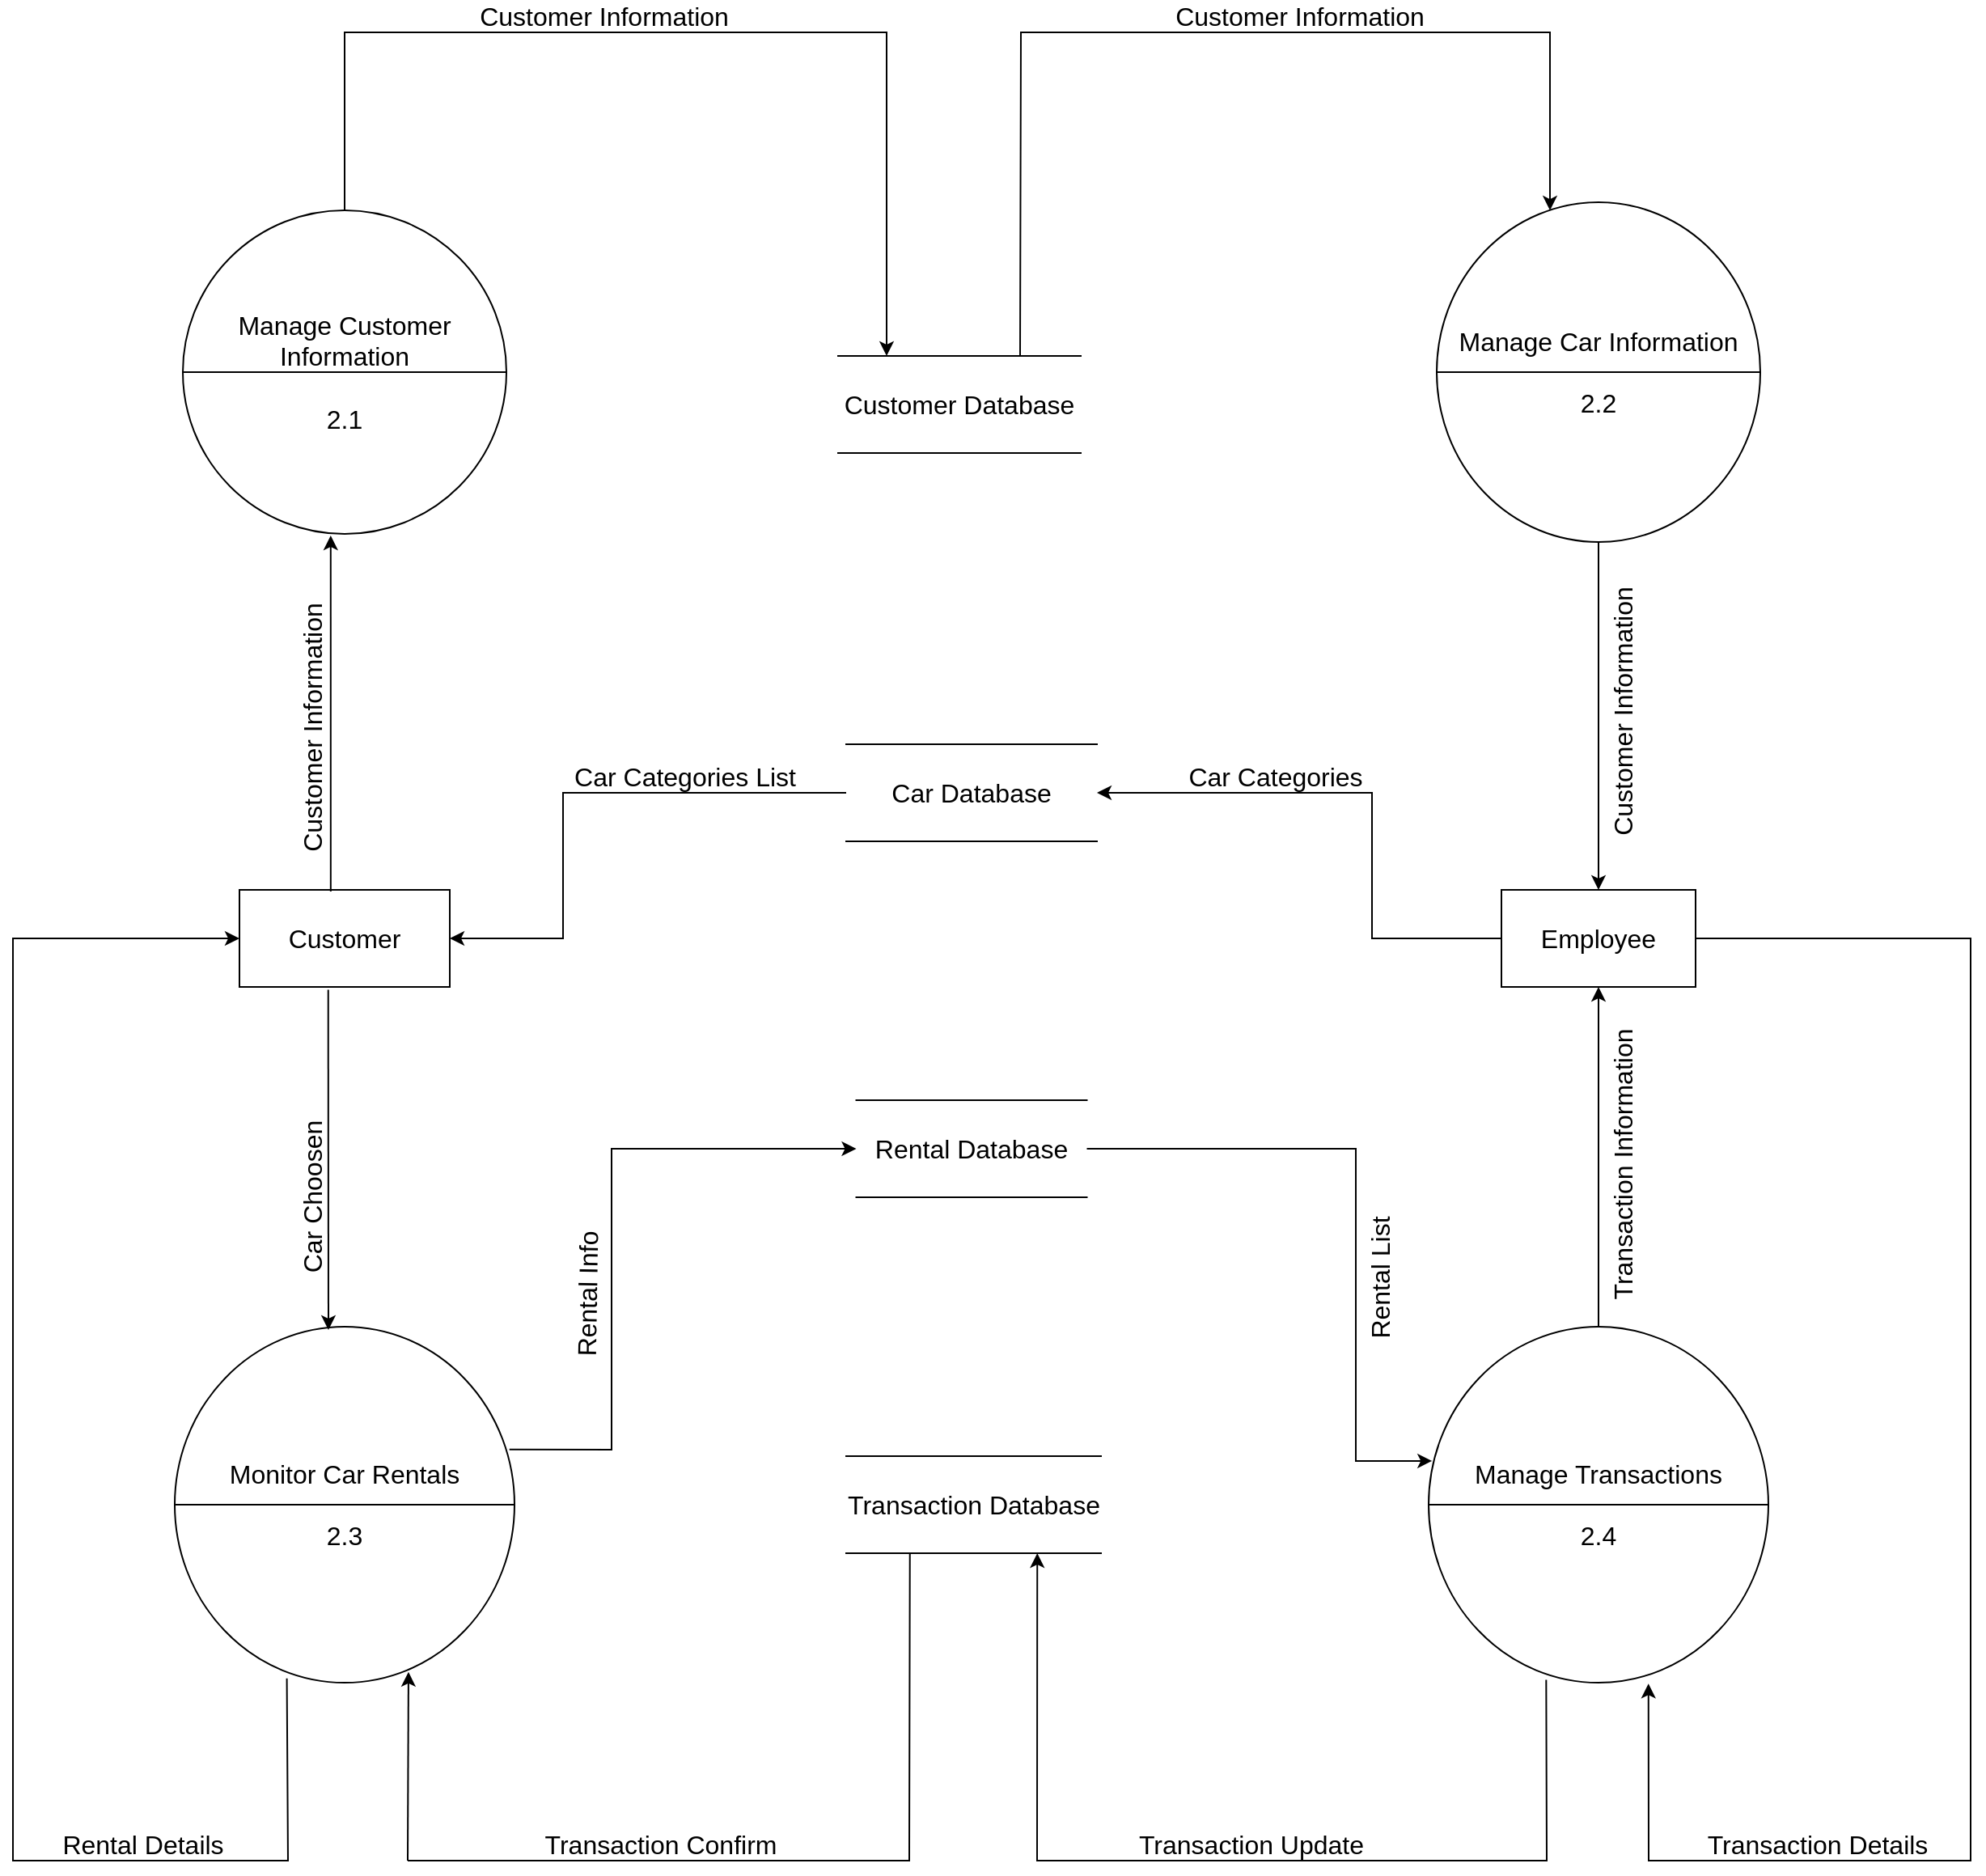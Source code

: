 <mxfile version="20.0.3" type="device"><diagram id="aDdOF0CrfS1RmNMRPj3a" name="Page-1"><mxGraphModel dx="1038" dy="539" grid="1" gridSize="10" guides="1" tooltips="1" connect="1" arrows="1" fold="1" page="1" pageScale="1" pageWidth="2400" pageHeight="2400" math="0" shadow="0"><root><mxCell id="0"/><mxCell id="1" parent="0"/><mxCell id="K5l7YBMkxOadfgafuWwP-1" value="&lt;font style=&quot;font-size: 16px;&quot;&gt;Manage Customer Information&lt;br&gt;&lt;br&gt;2.1&lt;br&gt;&lt;/font&gt;" style="shape=lineEllipse;perimeter=ellipsePerimeter;whiteSpace=wrap;html=1;backgroundOutline=1;" parent="1" vertex="1"><mxGeometry x="225" y="370" width="200" height="200" as="geometry"/></mxCell><mxCell id="K5l7YBMkxOadfgafuWwP-2" value="&lt;span style=&quot;font-size: 16px;&quot;&gt;Manage Car Information&lt;br&gt;&lt;br&gt;2.2&lt;br&gt;&lt;/span&gt;" style="shape=lineEllipse;perimeter=ellipsePerimeter;whiteSpace=wrap;html=1;backgroundOutline=1;" parent="1" vertex="1"><mxGeometry x="1000" y="365" width="200" height="210" as="geometry"/></mxCell><mxCell id="K5l7YBMkxOadfgafuWwP-3" value="&lt;font style=&quot;font-size: 16px;&quot;&gt;Monitor Car Rentals&lt;br&gt;&lt;br&gt;2.3&lt;br&gt;&lt;/font&gt;" style="shape=lineEllipse;perimeter=ellipsePerimeter;whiteSpace=wrap;html=1;backgroundOutline=1;" parent="1" vertex="1"><mxGeometry x="220" y="1060" width="210" height="220" as="geometry"/></mxCell><mxCell id="K5l7YBMkxOadfgafuWwP-4" value="&lt;font style=&quot;font-size: 16px;&quot;&gt;Manage Transactions&lt;br&gt;&lt;br&gt;2.4&lt;br&gt;&lt;/font&gt;" style="shape=lineEllipse;perimeter=ellipsePerimeter;whiteSpace=wrap;html=1;backgroundOutline=1;" parent="1" vertex="1"><mxGeometry x="995" y="1060" width="210" height="220" as="geometry"/></mxCell><mxCell id="K5l7YBMkxOadfgafuWwP-5" value="Customer Database" style="shape=partialRectangle;whiteSpace=wrap;html=1;left=0;right=0;fillColor=none;fontSize=16;" parent="1" vertex="1"><mxGeometry x="630" y="460" width="150" height="60" as="geometry"/></mxCell><mxCell id="K5l7YBMkxOadfgafuWwP-6" value="" style="endArrow=classic;html=1;rounded=0;fontSize=16;exitX=0.5;exitY=0;exitDx=0;exitDy=0;entryX=0.2;entryY=0;entryDx=0;entryDy=0;entryPerimeter=0;" parent="1" source="K5l7YBMkxOadfgafuWwP-1" target="K5l7YBMkxOadfgafuWwP-5" edge="1"><mxGeometry width="50" height="50" relative="1" as="geometry"><mxPoint x="470" y="260" as="sourcePoint"/><mxPoint x="520" y="210" as="targetPoint"/><Array as="points"><mxPoint x="325" y="260"/><mxPoint x="660" y="260"/></Array></mxGeometry></mxCell><mxCell id="K5l7YBMkxOadfgafuWwP-7" value="Customer Information" style="text;html=1;align=center;verticalAlign=middle;resizable=0;points=[];autosize=1;strokeColor=none;fillColor=none;fontSize=16;" parent="1" vertex="1"><mxGeometry x="400" y="240" width="170" height="20" as="geometry"/></mxCell><mxCell id="K5l7YBMkxOadfgafuWwP-8" value="" style="endArrow=classic;html=1;rounded=0;fontSize=16;exitX=0.75;exitY=0;exitDx=0;exitDy=0;entryX=0.35;entryY=0.024;entryDx=0;entryDy=0;entryPerimeter=0;" parent="1" source="K5l7YBMkxOadfgafuWwP-5" target="K5l7YBMkxOadfgafuWwP-2" edge="1"><mxGeometry width="50" height="50" relative="1" as="geometry"><mxPoint x="800" y="360" as="sourcePoint"/><mxPoint x="850" y="310" as="targetPoint"/><Array as="points"><mxPoint x="743" y="260"/><mxPoint x="1070" y="260"/></Array></mxGeometry></mxCell><mxCell id="K5l7YBMkxOadfgafuWwP-9" value="Customer Information" style="text;html=1;align=center;verticalAlign=middle;resizable=0;points=[];autosize=1;strokeColor=none;fillColor=none;fontSize=16;" parent="1" vertex="1"><mxGeometry x="830" y="240" width="170" height="20" as="geometry"/></mxCell><mxCell id="K5l7YBMkxOadfgafuWwP-10" value="Car Database" style="shape=partialRectangle;whiteSpace=wrap;html=1;left=0;right=0;fillColor=none;fontSize=16;" parent="1" vertex="1"><mxGeometry x="635" y="700" width="155" height="60" as="geometry"/></mxCell><mxCell id="K5l7YBMkxOadfgafuWwP-11" value="Rental Database" style="shape=partialRectangle;whiteSpace=wrap;html=1;left=0;right=0;fillColor=none;fontSize=16;" parent="1" vertex="1"><mxGeometry x="641.25" y="920" width="142.5" height="60" as="geometry"/></mxCell><mxCell id="K5l7YBMkxOadfgafuWwP-12" value="Transaction Database" style="shape=partialRectangle;whiteSpace=wrap;html=1;left=0;right=0;fillColor=none;fontSize=16;" parent="1" vertex="1"><mxGeometry x="635" y="1140" width="157.5" height="60" as="geometry"/></mxCell><mxCell id="K5l7YBMkxOadfgafuWwP-13" value="Customer" style="rounded=0;whiteSpace=wrap;html=1;fontSize=16;" parent="1" vertex="1"><mxGeometry x="260" y="790" width="130" height="60" as="geometry"/></mxCell><mxCell id="K5l7YBMkxOadfgafuWwP-14" value="Employee" style="rounded=0;whiteSpace=wrap;html=1;fontSize=16;" parent="1" vertex="1"><mxGeometry x="1040" y="790" width="120" height="60" as="geometry"/></mxCell><mxCell id="K5l7YBMkxOadfgafuWwP-15" value="" style="endArrow=classic;html=1;rounded=0;fontSize=16;exitX=0.434;exitY=0.017;exitDx=0;exitDy=0;exitPerimeter=0;entryX=0.457;entryY=1.005;entryDx=0;entryDy=0;entryPerimeter=0;" parent="1" source="K5l7YBMkxOadfgafuWwP-13" target="K5l7YBMkxOadfgafuWwP-1" edge="1"><mxGeometry width="50" height="50" relative="1" as="geometry"><mxPoint x="320" y="780" as="sourcePoint"/><mxPoint x="360" y="660" as="targetPoint"/></mxGeometry></mxCell><mxCell id="K5l7YBMkxOadfgafuWwP-16" value="Customer Information" style="text;html=1;align=center;verticalAlign=middle;resizable=0;points=[];autosize=1;strokeColor=none;fillColor=none;fontSize=16;rotation=-90;" parent="1" vertex="1"><mxGeometry x="220" y="680" width="170" height="20" as="geometry"/></mxCell><mxCell id="K5l7YBMkxOadfgafuWwP-17" value="" style="endArrow=classic;html=1;rounded=0;fontSize=16;exitX=0;exitY=0.5;exitDx=0;exitDy=0;entryX=1;entryY=0.5;entryDx=0;entryDy=0;" parent="1" source="K5l7YBMkxOadfgafuWwP-10" target="K5l7YBMkxOadfgafuWwP-13" edge="1"><mxGeometry width="50" height="50" relative="1" as="geometry"><mxPoint x="650" y="690" as="sourcePoint"/><mxPoint x="600" y="650" as="targetPoint"/><Array as="points"><mxPoint x="460" y="730"/><mxPoint x="460" y="820"/></Array></mxGeometry></mxCell><mxCell id="K5l7YBMkxOadfgafuWwP-18" value="Car Categories List" style="text;html=1;align=center;verticalAlign=middle;resizable=0;points=[];autosize=1;strokeColor=none;fillColor=none;fontSize=16;" parent="1" vertex="1"><mxGeometry x="460" y="710" width="150" height="20" as="geometry"/></mxCell><mxCell id="K5l7YBMkxOadfgafuWwP-19" value="" style="endArrow=classic;html=1;rounded=0;fontSize=16;exitX=0.5;exitY=1;exitDx=0;exitDy=0;entryX=0.5;entryY=0;entryDx=0;entryDy=0;" parent="1" source="K5l7YBMkxOadfgafuWwP-2" target="K5l7YBMkxOadfgafuWwP-14" edge="1"><mxGeometry width="50" height="50" relative="1" as="geometry"><mxPoint x="1090" y="710" as="sourcePoint"/><mxPoint x="1140" y="660" as="targetPoint"/></mxGeometry></mxCell><mxCell id="K5l7YBMkxOadfgafuWwP-20" value="Customer Information" style="text;html=1;align=center;verticalAlign=middle;resizable=0;points=[];autosize=1;strokeColor=none;fillColor=none;fontSize=16;rotation=-90;" parent="1" vertex="1"><mxGeometry x="1030" y="670" width="170" height="20" as="geometry"/></mxCell><mxCell id="K5l7YBMkxOadfgafuWwP-21" value="" style="endArrow=classic;html=1;rounded=0;fontSize=16;exitX=0;exitY=0.5;exitDx=0;exitDy=0;entryX=1;entryY=0.5;entryDx=0;entryDy=0;" parent="1" source="K5l7YBMkxOadfgafuWwP-14" target="K5l7YBMkxOadfgafuWwP-10" edge="1"><mxGeometry width="50" height="50" relative="1" as="geometry"><mxPoint x="910" y="760" as="sourcePoint"/><mxPoint x="960" y="710" as="targetPoint"/><Array as="points"><mxPoint x="960" y="820"/><mxPoint x="960" y="730"/></Array></mxGeometry></mxCell><mxCell id="K5l7YBMkxOadfgafuWwP-22" value="Car Categories" style="text;html=1;align=center;verticalAlign=middle;resizable=0;points=[];autosize=1;strokeColor=none;fillColor=none;fontSize=16;" parent="1" vertex="1"><mxGeometry x="840" y="710" width="120" height="20" as="geometry"/></mxCell><mxCell id="K5l7YBMkxOadfgafuWwP-23" value="" style="endArrow=classic;html=1;rounded=0;fontSize=16;exitX=0.422;exitY=1.03;exitDx=0;exitDy=0;exitPerimeter=0;" parent="1" source="K5l7YBMkxOadfgafuWwP-13" edge="1"><mxGeometry width="50" height="50" relative="1" as="geometry"><mxPoint x="340" y="990" as="sourcePoint"/><mxPoint x="315" y="1062" as="targetPoint"/></mxGeometry></mxCell><mxCell id="K5l7YBMkxOadfgafuWwP-24" value="Car Choosen" style="text;html=1;align=center;verticalAlign=middle;resizable=0;points=[];autosize=1;strokeColor=none;fillColor=none;fontSize=16;rotation=-90;" parent="1" vertex="1"><mxGeometry x="250" y="970" width="110" height="20" as="geometry"/></mxCell><mxCell id="K5l7YBMkxOadfgafuWwP-25" value="" style="endArrow=classic;html=1;rounded=0;fontSize=16;exitX=0.985;exitY=0.345;exitDx=0;exitDy=0;exitPerimeter=0;entryX=0;entryY=0.5;entryDx=0;entryDy=0;" parent="1" source="K5l7YBMkxOadfgafuWwP-3" target="K5l7YBMkxOadfgafuWwP-11" edge="1"><mxGeometry width="50" height="50" relative="1" as="geometry"><mxPoint x="510" y="1050" as="sourcePoint"/><mxPoint x="560" y="1000" as="targetPoint"/><Array as="points"><mxPoint x="490" y="1136"/><mxPoint x="490" y="950"/></Array></mxGeometry></mxCell><mxCell id="K5l7YBMkxOadfgafuWwP-26" value="Rental Info" style="text;html=1;align=center;verticalAlign=middle;resizable=0;points=[];autosize=1;strokeColor=none;fillColor=none;fontSize=16;rotation=-89;" parent="1" vertex="1"><mxGeometry x="430" y="1030" width="90" height="20" as="geometry"/></mxCell><mxCell id="K5l7YBMkxOadfgafuWwP-27" value="" style="endArrow=classic;html=1;rounded=0;fontSize=16;entryX=0.5;entryY=1;entryDx=0;entryDy=0;exitX=0.5;exitY=0;exitDx=0;exitDy=0;" parent="1" source="K5l7YBMkxOadfgafuWwP-4" target="K5l7YBMkxOadfgafuWwP-14" edge="1"><mxGeometry width="50" height="50" relative="1" as="geometry"><mxPoint x="1050" y="990" as="sourcePoint"/><mxPoint x="1100" y="940" as="targetPoint"/></mxGeometry></mxCell><mxCell id="K5l7YBMkxOadfgafuWwP-28" value="Transaction Information" style="text;html=1;align=center;verticalAlign=middle;resizable=0;points=[];autosize=1;strokeColor=none;fillColor=none;fontSize=16;rotation=-90;" parent="1" vertex="1"><mxGeometry x="1025" y="950" width="180" height="20" as="geometry"/></mxCell><mxCell id="K5l7YBMkxOadfgafuWwP-29" value="" style="endArrow=classic;html=1;rounded=0;fontSize=16;exitX=1;exitY=0.5;exitDx=0;exitDy=0;entryX=0.01;entryY=0.377;entryDx=0;entryDy=0;entryPerimeter=0;" parent="1" source="K5l7YBMkxOadfgafuWwP-11" target="K5l7YBMkxOadfgafuWwP-4" edge="1"><mxGeometry width="50" height="50" relative="1" as="geometry"><mxPoint x="870" y="1050" as="sourcePoint"/><mxPoint x="920" y="1000" as="targetPoint"/><Array as="points"><mxPoint x="950" y="950"/><mxPoint x="950" y="1143"/></Array></mxGeometry></mxCell><mxCell id="K5l7YBMkxOadfgafuWwP-30" value="Rental List" style="text;html=1;align=center;verticalAlign=middle;resizable=0;points=[];autosize=1;strokeColor=none;fillColor=none;fontSize=16;rotation=-90;" parent="1" vertex="1"><mxGeometry x="920" y="1020" width="90" height="20" as="geometry"/></mxCell><mxCell id="K5l7YBMkxOadfgafuWwP-32" value="" style="endArrow=classic;html=1;rounded=0;fontSize=16;entryX=0.688;entryY=0.97;entryDx=0;entryDy=0;entryPerimeter=0;startArrow=none;" parent="1" target="K5l7YBMkxOadfgafuWwP-3" edge="1"><mxGeometry width="50" height="50" relative="1" as="geometry"><mxPoint x="364" y="1390" as="sourcePoint"/><mxPoint x="520" y="1350" as="targetPoint"/><Array as="points"/></mxGeometry></mxCell><mxCell id="K5l7YBMkxOadfgafuWwP-33" value="Transaction Confirm" style="text;html=1;align=center;verticalAlign=middle;resizable=0;points=[];autosize=1;strokeColor=none;fillColor=none;fontSize=16;" parent="1" vertex="1"><mxGeometry x="440" y="1370" width="160" height="20" as="geometry"/></mxCell><mxCell id="K5l7YBMkxOadfgafuWwP-34" value="" style="endArrow=none;html=1;rounded=0;fontSize=16;exitX=0.25;exitY=1;exitDx=0;exitDy=0;" parent="1" source="K5l7YBMkxOadfgafuWwP-12" edge="1"><mxGeometry width="50" height="50" relative="1" as="geometry"><mxPoint x="674.375" y="1200" as="sourcePoint"/><mxPoint x="560" y="1390" as="targetPoint"/><Array as="points"><mxPoint x="674" y="1390"/><mxPoint x="364" y="1390"/></Array></mxGeometry></mxCell><mxCell id="K5l7YBMkxOadfgafuWwP-35" value="" style="endArrow=classic;html=1;rounded=0;fontSize=16;entryX=0.75;entryY=1;entryDx=0;entryDy=0;exitX=0.346;exitY=0.992;exitDx=0;exitDy=0;exitPerimeter=0;" parent="1" source="K5l7YBMkxOadfgafuWwP-4" target="K5l7YBMkxOadfgafuWwP-12" edge="1"><mxGeometry width="50" height="50" relative="1" as="geometry"><mxPoint x="820" y="1350" as="sourcePoint"/><mxPoint x="870" y="1300" as="targetPoint"/><Array as="points"><mxPoint x="1068" y="1390"/><mxPoint x="753" y="1390"/></Array></mxGeometry></mxCell><mxCell id="K5l7YBMkxOadfgafuWwP-36" value="Transaction Update" style="text;html=1;align=center;verticalAlign=middle;resizable=0;points=[];autosize=1;strokeColor=none;fillColor=none;fontSize=16;" parent="1" vertex="1"><mxGeometry x="810" y="1370" width="150" height="20" as="geometry"/></mxCell><mxCell id="K5l7YBMkxOadfgafuWwP-37" value="" style="endArrow=classic;html=1;rounded=0;fontSize=16;entryX=0.647;entryY=1.003;entryDx=0;entryDy=0;entryPerimeter=0;exitX=1;exitY=0.5;exitDx=0;exitDy=0;" parent="1" source="K5l7YBMkxOadfgafuWwP-14" target="K5l7YBMkxOadfgafuWwP-4" edge="1"><mxGeometry width="50" height="50" relative="1" as="geometry"><mxPoint x="1210" y="1400" as="sourcePoint"/><mxPoint x="1260" y="1350" as="targetPoint"/><Array as="points"><mxPoint x="1330" y="820"/><mxPoint x="1330" y="1390"/><mxPoint x="1131" y="1390"/></Array></mxGeometry></mxCell><mxCell id="K5l7YBMkxOadfgafuWwP-38" value="Transaction Details" style="text;html=1;align=center;verticalAlign=middle;resizable=0;points=[];autosize=1;strokeColor=none;fillColor=none;fontSize=16;" parent="1" vertex="1"><mxGeometry x="1160" y="1370" width="150" height="20" as="geometry"/></mxCell><mxCell id="K5l7YBMkxOadfgafuWwP-39" value="" style="endArrow=classic;html=1;rounded=0;fontSize=16;entryX=0;entryY=0.5;entryDx=0;entryDy=0;exitX=0.33;exitY=0.988;exitDx=0;exitDy=0;exitPerimeter=0;" parent="1" source="K5l7YBMkxOadfgafuWwP-3" target="K5l7YBMkxOadfgafuWwP-13" edge="1"><mxGeometry width="50" height="50" relative="1" as="geometry"><mxPoint x="80" y="1270" as="sourcePoint"/><mxPoint x="130" y="1220" as="targetPoint"/><Array as="points"><mxPoint x="290" y="1390"/><mxPoint x="120" y="1390"/><mxPoint x="120" y="820"/></Array></mxGeometry></mxCell><mxCell id="K5l7YBMkxOadfgafuWwP-40" value="Rental Details" style="text;html=1;align=center;verticalAlign=middle;resizable=0;points=[];autosize=1;strokeColor=none;fillColor=none;fontSize=16;" parent="1" vertex="1"><mxGeometry x="140" y="1370" width="120" height="20" as="geometry"/></mxCell></root></mxGraphModel></diagram></mxfile>